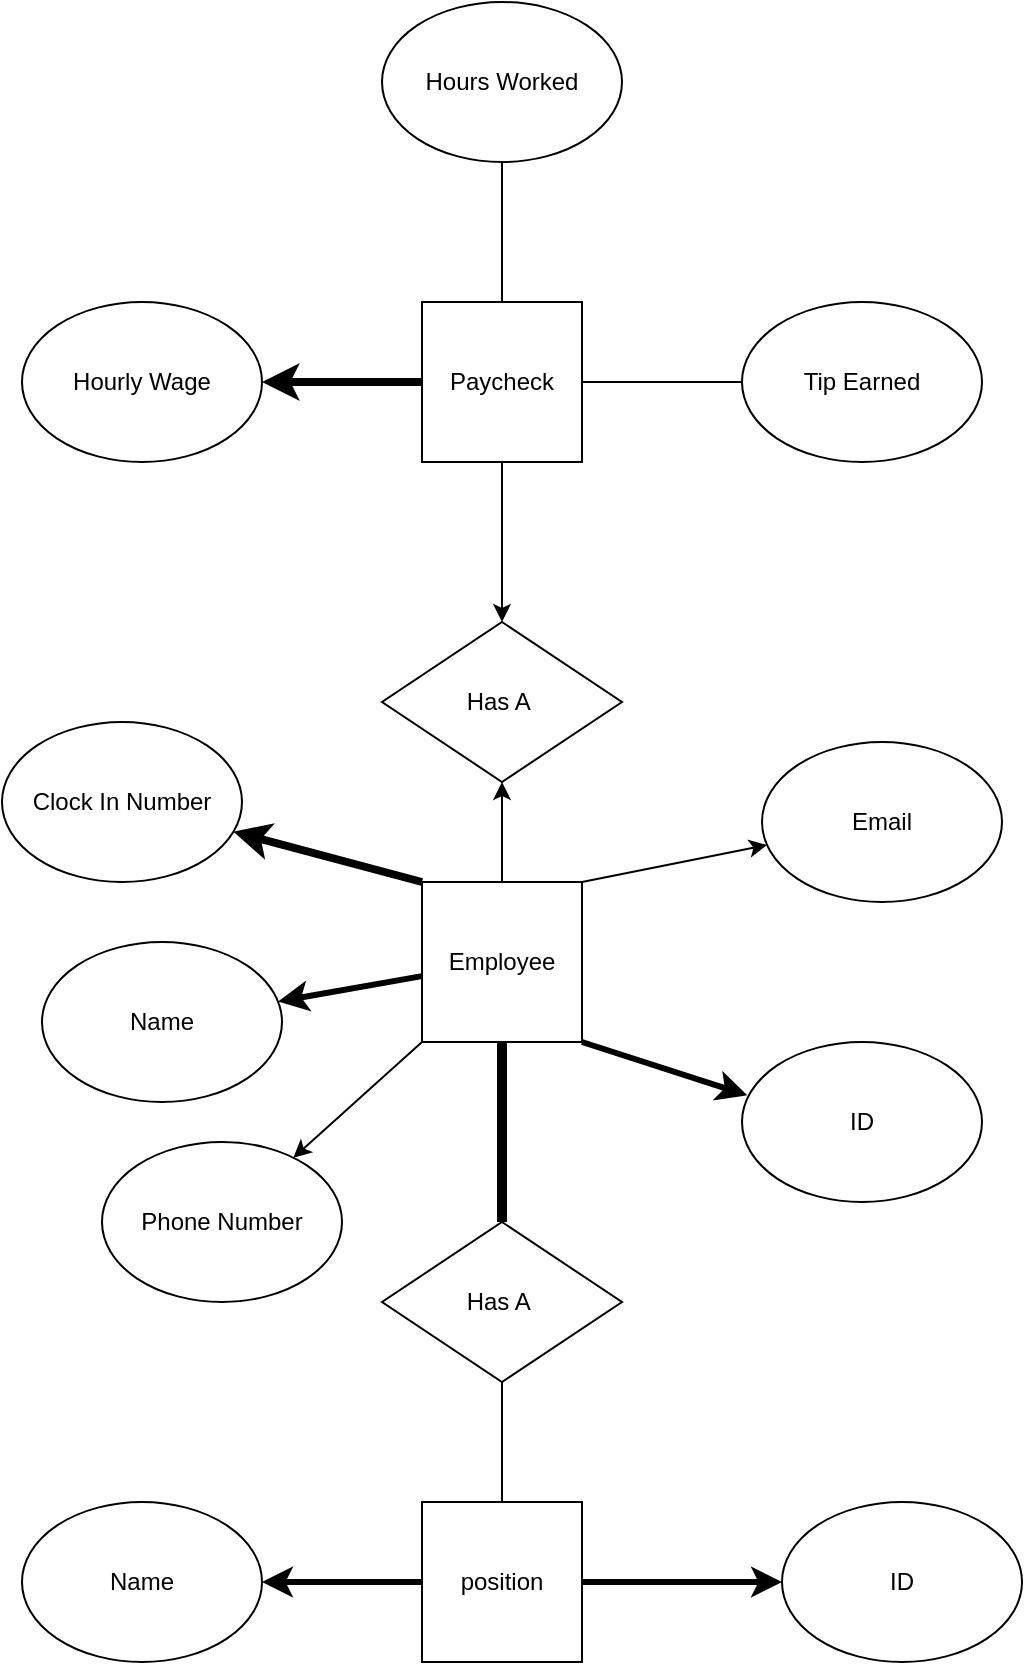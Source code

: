 <mxfile>
    <diagram id="W1MC46fEhh1wT3oqTWg3" name="Page-1">
        <mxGraphModel dx="376" dy="1530" grid="1" gridSize="10" guides="1" tooltips="1" connect="1" arrows="1" fold="1" page="1" pageScale="1" pageWidth="850" pageHeight="1100" math="0" shadow="0">
            <root>
                <mxCell id="0"/>
                <mxCell id="1" parent="0"/>
                <mxCell id="20" style="edgeStyle=none;html=1;exitX=0.5;exitY=0;exitDx=0;exitDy=0;entryX=0.5;entryY=1;entryDx=0;entryDy=0;" parent="1" source="2" target="11" edge="1">
                    <mxGeometry relative="1" as="geometry"/>
                </mxCell>
                <mxCell id="24" value="" style="edgeStyle=none;html=1;exitX=0;exitY=1;exitDx=0;exitDy=0;" parent="1" source="2" target="10" edge="1">
                    <mxGeometry relative="1" as="geometry"/>
                </mxCell>
                <mxCell id="27" value="" style="edgeStyle=none;html=1;strokeWidth=4;exitX=0;exitY=0;exitDx=0;exitDy=0;" parent="1" source="2" target="26" edge="1">
                    <mxGeometry relative="1" as="geometry"/>
                </mxCell>
                <mxCell id="28" value="" style="edgeStyle=none;html=1;exitX=1;exitY=0;exitDx=0;exitDy=0;" parent="1" source="2" target="25" edge="1">
                    <mxGeometry relative="1" as="geometry"/>
                </mxCell>
                <mxCell id="30" style="edgeStyle=none;html=1;exitX=0.5;exitY=1;exitDx=0;exitDy=0;strokeWidth=5;endArrow=none;endFill=0;" parent="1" source="2" target="32" edge="1">
                    <mxGeometry relative="1" as="geometry">
                        <mxPoint x="420" y="310" as="targetPoint"/>
                    </mxGeometry>
                </mxCell>
                <mxCell id="36" style="edgeStyle=none;html=1;exitX=1;exitY=1;exitDx=0;exitDy=0;entryX=0.022;entryY=0.333;entryDx=0;entryDy=0;entryPerimeter=0;endArrow=classic;endFill=1;strokeWidth=3;" edge="1" parent="1" source="2" target="35">
                    <mxGeometry relative="1" as="geometry"/>
                </mxCell>
                <mxCell id="43" value="" style="edgeStyle=none;html=1;endArrow=classic;endFill=1;strokeWidth=3;" edge="1" parent="1" source="2" target="42">
                    <mxGeometry relative="1" as="geometry"/>
                </mxCell>
                <mxCell id="2" value="Employee" style="whiteSpace=wrap;html=1;aspect=fixed;" parent="1" vertex="1">
                    <mxGeometry x="280" y="140" width="80" height="80" as="geometry"/>
                </mxCell>
                <mxCell id="7" value="Hourly Wage" style="ellipse;whiteSpace=wrap;html=1;" parent="1" vertex="1">
                    <mxGeometry x="80" y="-150" width="120" height="80" as="geometry"/>
                </mxCell>
                <mxCell id="8" value="Tip Earned" style="ellipse;whiteSpace=wrap;html=1;" parent="1" vertex="1">
                    <mxGeometry x="440" y="-150" width="120" height="80" as="geometry"/>
                </mxCell>
                <mxCell id="10" value="Phone Number" style="ellipse;whiteSpace=wrap;html=1;" parent="1" vertex="1">
                    <mxGeometry x="120" y="270" width="120" height="80" as="geometry"/>
                </mxCell>
                <mxCell id="11" value="Has A&amp;nbsp;" style="rhombus;whiteSpace=wrap;html=1;" parent="1" vertex="1">
                    <mxGeometry x="260" y="10" width="120" height="80" as="geometry"/>
                </mxCell>
                <mxCell id="15" style="edgeStyle=none;html=1;exitX=0.5;exitY=0;exitDx=0;exitDy=0;entryX=0.5;entryY=1;entryDx=0;entryDy=0;endArrow=none;endFill=0;" parent="1" source="12" target="14" edge="1">
                    <mxGeometry relative="1" as="geometry"/>
                </mxCell>
                <mxCell id="16" style="edgeStyle=none;html=1;exitX=0;exitY=0.5;exitDx=0;exitDy=0;entryX=1;entryY=0.5;entryDx=0;entryDy=0;strokeWidth=4;" parent="1" source="12" target="7" edge="1">
                    <mxGeometry relative="1" as="geometry"/>
                </mxCell>
                <mxCell id="17" style="edgeStyle=none;html=1;exitX=1;exitY=0.5;exitDx=0;exitDy=0;entryX=0;entryY=0.5;entryDx=0;entryDy=0;endArrow=none;endFill=0;" parent="1" source="12" target="8" edge="1">
                    <mxGeometry relative="1" as="geometry"/>
                </mxCell>
                <mxCell id="18" style="edgeStyle=none;html=1;exitX=0.5;exitY=1;exitDx=0;exitDy=0;entryX=0.5;entryY=0;entryDx=0;entryDy=0;" parent="1" source="12" target="11" edge="1">
                    <mxGeometry relative="1" as="geometry"/>
                </mxCell>
                <mxCell id="12" value="Paycheck" style="whiteSpace=wrap;html=1;aspect=fixed;" parent="1" vertex="1">
                    <mxGeometry x="280" y="-150" width="80" height="80" as="geometry"/>
                </mxCell>
                <mxCell id="14" value="Hours Worked" style="ellipse;whiteSpace=wrap;html=1;" parent="1" vertex="1">
                    <mxGeometry x="260" y="-300" width="120" height="80" as="geometry"/>
                </mxCell>
                <mxCell id="25" value="Email" style="ellipse;whiteSpace=wrap;html=1;" parent="1" vertex="1">
                    <mxGeometry x="450" y="70" width="120" height="80" as="geometry"/>
                </mxCell>
                <mxCell id="26" value="Clock In Number" style="ellipse;whiteSpace=wrap;html=1;" parent="1" vertex="1">
                    <mxGeometry x="70" y="60" width="120" height="80" as="geometry"/>
                </mxCell>
                <mxCell id="34" value="" style="edgeStyle=none;html=1;endArrow=none;endFill=0;" edge="1" parent="1" target="32">
                    <mxGeometry relative="1" as="geometry">
                        <mxPoint x="320" y="450" as="sourcePoint"/>
                    </mxGeometry>
                </mxCell>
                <mxCell id="38" value="" style="edgeStyle=none;html=1;endArrow=classic;endFill=1;strokeWidth=3;exitX=1;exitY=0.5;exitDx=0;exitDy=0;" edge="1" parent="1" source="41" target="37">
                    <mxGeometry relative="1" as="geometry">
                        <mxPoint x="380" y="490" as="sourcePoint"/>
                    </mxGeometry>
                </mxCell>
                <mxCell id="40" value="" style="edgeStyle=none;html=1;endArrow=classic;endFill=1;strokeWidth=3;exitX=0;exitY=0.5;exitDx=0;exitDy=0;" edge="1" parent="1" source="41" target="39">
                    <mxGeometry relative="1" as="geometry">
                        <mxPoint x="260" y="490" as="sourcePoint"/>
                    </mxGeometry>
                </mxCell>
                <mxCell id="32" value="Has A&amp;nbsp;" style="rhombus;whiteSpace=wrap;html=1;" vertex="1" parent="1">
                    <mxGeometry x="260" y="310" width="120" height="80" as="geometry"/>
                </mxCell>
                <mxCell id="35" value="ID" style="ellipse;whiteSpace=wrap;html=1;" vertex="1" parent="1">
                    <mxGeometry x="440" y="220" width="120" height="80" as="geometry"/>
                </mxCell>
                <mxCell id="37" value="ID" style="ellipse;whiteSpace=wrap;html=1;" vertex="1" parent="1">
                    <mxGeometry x="460" y="450" width="120" height="80" as="geometry"/>
                </mxCell>
                <mxCell id="39" value="Name" style="ellipse;whiteSpace=wrap;html=1;" vertex="1" parent="1">
                    <mxGeometry x="80" y="450" width="120" height="80" as="geometry"/>
                </mxCell>
                <mxCell id="41" value="position" style="whiteSpace=wrap;html=1;aspect=fixed;" vertex="1" parent="1">
                    <mxGeometry x="280" y="450" width="80" height="80" as="geometry"/>
                </mxCell>
                <mxCell id="42" value="Name" style="ellipse;whiteSpace=wrap;html=1;" vertex="1" parent="1">
                    <mxGeometry x="90" y="170" width="120" height="80" as="geometry"/>
                </mxCell>
            </root>
        </mxGraphModel>
    </diagram>
</mxfile>